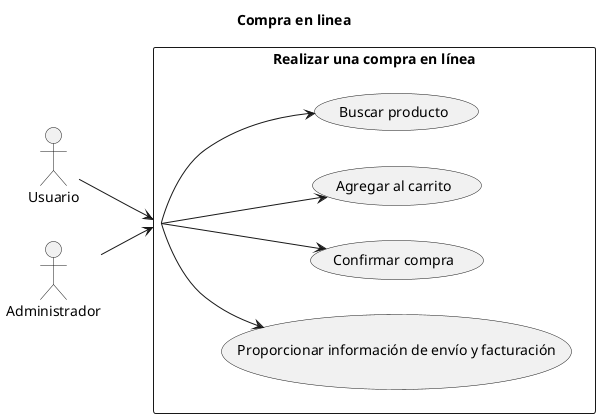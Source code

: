 @startuml umlCusCompraOnline
title "Compra en linea"
left to right direction
actor Usuario
actor Administrador
rectangle "Realizar una compra en línea" as (Compra) {
  (Buscar producto)
  (Agregar al carrito)
  (Confirmar compra)
  (Proporcionar información de envío y facturación)
}
(Compra) --> (Buscar producto)
(Compra) --> (Agregar al carrito)
(Compra) --> (Confirmar compra)
(Compra) --> (Proporcionar información de envío y facturación)
(Usuario) --> (Compra)
(Administrador) --> (Compra)
@enduml
